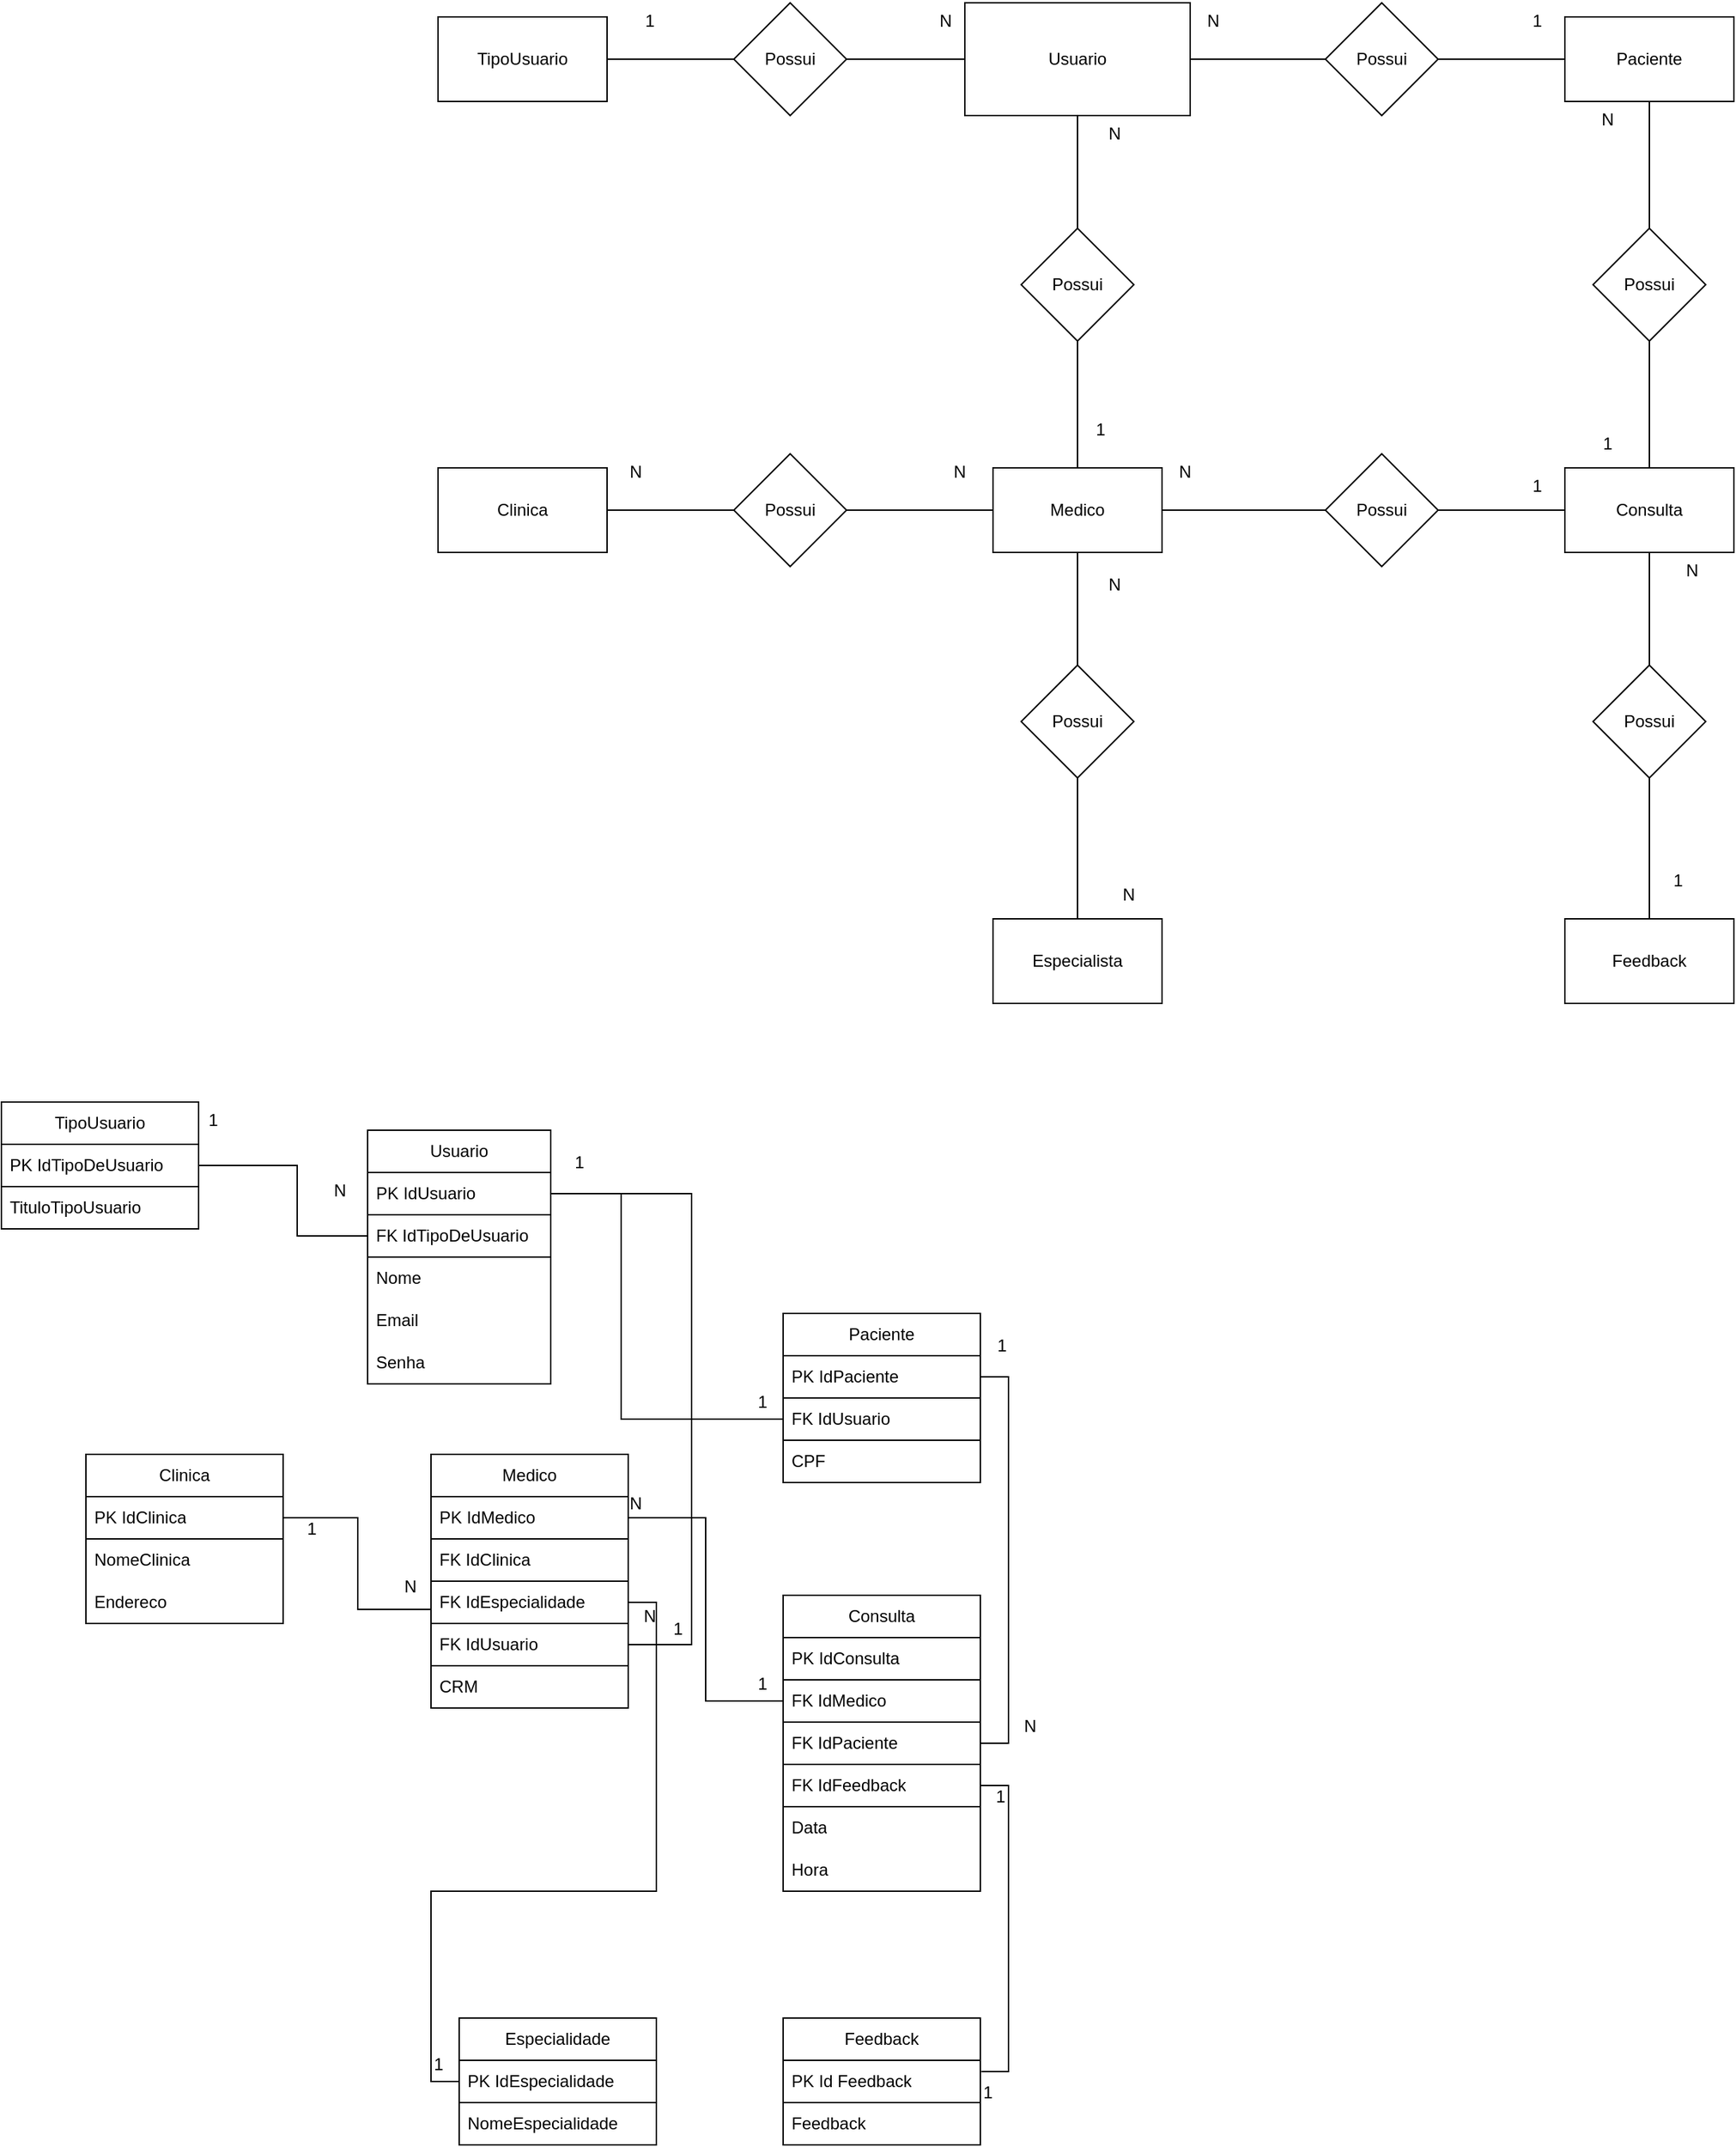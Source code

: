 <mxfile version="21.6.8" type="device">
  <diagram name="Página-1" id="Bhy_pzX2elhrO49gIw-j">
    <mxGraphModel dx="1877" dy="574" grid="1" gridSize="10" guides="1" tooltips="1" connect="1" arrows="1" fold="1" page="1" pageScale="1" pageWidth="827" pageHeight="1169" math="0" shadow="0">
      <root>
        <mxCell id="0" />
        <mxCell id="1" parent="0" />
        <mxCell id="WSUVS9vtkYRrzz9PxhxV-9" style="edgeStyle=orthogonalEdgeStyle;rounded=0;orthogonalLoop=1;jettySize=auto;html=1;entryX=1;entryY=0.5;entryDx=0;entryDy=0;endArrow=none;endFill=0;" parent="1" source="WSUVS9vtkYRrzz9PxhxV-1" target="WSUVS9vtkYRrzz9PxhxV-6" edge="1">
          <mxGeometry relative="1" as="geometry" />
        </mxCell>
        <mxCell id="WSUVS9vtkYRrzz9PxhxV-1" value="Usuario" style="rounded=0;whiteSpace=wrap;html=1;" parent="1" vertex="1">
          <mxGeometry x="334" y="60" width="160" height="80" as="geometry" />
        </mxCell>
        <mxCell id="WSUVS9vtkYRrzz9PxhxV-3" style="edgeStyle=orthogonalEdgeStyle;rounded=0;orthogonalLoop=1;jettySize=auto;html=1;entryX=0.5;entryY=1;entryDx=0;entryDy=0;endArrow=none;endFill=0;" parent="1" source="WSUVS9vtkYRrzz9PxhxV-2" target="WSUVS9vtkYRrzz9PxhxV-1" edge="1">
          <mxGeometry relative="1" as="geometry" />
        </mxCell>
        <mxCell id="WSUVS9vtkYRrzz9PxhxV-2" value="Possui" style="rhombus;whiteSpace=wrap;html=1;" parent="1" vertex="1">
          <mxGeometry x="374" y="220" width="80" height="80" as="geometry" />
        </mxCell>
        <mxCell id="WSUVS9vtkYRrzz9PxhxV-5" style="edgeStyle=orthogonalEdgeStyle;rounded=0;orthogonalLoop=1;jettySize=auto;html=1;entryX=0.5;entryY=1;entryDx=0;entryDy=0;endArrow=none;endFill=0;" parent="1" source="WSUVS9vtkYRrzz9PxhxV-4" target="WSUVS9vtkYRrzz9PxhxV-2" edge="1">
          <mxGeometry relative="1" as="geometry" />
        </mxCell>
        <mxCell id="WSUVS9vtkYRrzz9PxhxV-20" style="edgeStyle=orthogonalEdgeStyle;rounded=0;orthogonalLoop=1;jettySize=auto;html=1;entryX=0;entryY=0.5;entryDx=0;entryDy=0;endArrow=none;endFill=0;" parent="1" source="WSUVS9vtkYRrzz9PxhxV-4" target="WSUVS9vtkYRrzz9PxhxV-19" edge="1">
          <mxGeometry relative="1" as="geometry" />
        </mxCell>
        <mxCell id="WSUVS9vtkYRrzz9PxhxV-4" value="Medico" style="rounded=0;whiteSpace=wrap;html=1;" parent="1" vertex="1">
          <mxGeometry x="354" y="390" width="120" height="60" as="geometry" />
        </mxCell>
        <mxCell id="WSUVS9vtkYRrzz9PxhxV-6" value="Possui" style="rhombus;whiteSpace=wrap;html=1;" parent="1" vertex="1">
          <mxGeometry x="170" y="60" width="80" height="80" as="geometry" />
        </mxCell>
        <mxCell id="WSUVS9vtkYRrzz9PxhxV-8" style="edgeStyle=orthogonalEdgeStyle;rounded=0;orthogonalLoop=1;jettySize=auto;html=1;entryX=0;entryY=0.5;entryDx=0;entryDy=0;endArrow=none;endFill=0;" parent="1" source="WSUVS9vtkYRrzz9PxhxV-7" target="WSUVS9vtkYRrzz9PxhxV-6" edge="1">
          <mxGeometry relative="1" as="geometry" />
        </mxCell>
        <mxCell id="WSUVS9vtkYRrzz9PxhxV-7" value="TipoUsuario" style="rounded=0;whiteSpace=wrap;html=1;" parent="1" vertex="1">
          <mxGeometry x="-40" y="70" width="120" height="60" as="geometry" />
        </mxCell>
        <mxCell id="WSUVS9vtkYRrzz9PxhxV-13" style="edgeStyle=orthogonalEdgeStyle;rounded=0;orthogonalLoop=1;jettySize=auto;html=1;entryX=1;entryY=0.5;entryDx=0;entryDy=0;endArrow=none;endFill=0;" parent="1" source="WSUVS9vtkYRrzz9PxhxV-10" target="WSUVS9vtkYRrzz9PxhxV-1" edge="1">
          <mxGeometry relative="1" as="geometry" />
        </mxCell>
        <mxCell id="WSUVS9vtkYRrzz9PxhxV-10" value="Possui" style="rhombus;whiteSpace=wrap;html=1;" parent="1" vertex="1">
          <mxGeometry x="590" y="60" width="80" height="80" as="geometry" />
        </mxCell>
        <mxCell id="WSUVS9vtkYRrzz9PxhxV-12" value="" style="edgeStyle=orthogonalEdgeStyle;rounded=0;orthogonalLoop=1;jettySize=auto;html=1;endArrow=none;endFill=0;" parent="1" source="WSUVS9vtkYRrzz9PxhxV-11" target="WSUVS9vtkYRrzz9PxhxV-10" edge="1">
          <mxGeometry relative="1" as="geometry" />
        </mxCell>
        <mxCell id="WSUVS9vtkYRrzz9PxhxV-17" style="edgeStyle=orthogonalEdgeStyle;rounded=0;orthogonalLoop=1;jettySize=auto;html=1;entryX=0.5;entryY=0;entryDx=0;entryDy=0;endArrow=none;endFill=0;" parent="1" source="WSUVS9vtkYRrzz9PxhxV-11" target="WSUVS9vtkYRrzz9PxhxV-16" edge="1">
          <mxGeometry relative="1" as="geometry" />
        </mxCell>
        <mxCell id="WSUVS9vtkYRrzz9PxhxV-11" value="Paciente" style="rounded=0;whiteSpace=wrap;html=1;" parent="1" vertex="1">
          <mxGeometry x="760" y="70" width="120" height="60" as="geometry" />
        </mxCell>
        <mxCell id="WSUVS9vtkYRrzz9PxhxV-18" style="edgeStyle=orthogonalEdgeStyle;rounded=0;orthogonalLoop=1;jettySize=auto;html=1;entryX=0.5;entryY=1;entryDx=0;entryDy=0;endArrow=none;endFill=0;" parent="1" source="WSUVS9vtkYRrzz9PxhxV-15" target="WSUVS9vtkYRrzz9PxhxV-16" edge="1">
          <mxGeometry relative="1" as="geometry" />
        </mxCell>
        <mxCell id="WSUVS9vtkYRrzz9PxhxV-21" style="edgeStyle=orthogonalEdgeStyle;rounded=0;orthogonalLoop=1;jettySize=auto;html=1;entryX=1;entryY=0.5;entryDx=0;entryDy=0;endArrow=none;endFill=0;" parent="1" source="WSUVS9vtkYRrzz9PxhxV-15" target="WSUVS9vtkYRrzz9PxhxV-19" edge="1">
          <mxGeometry relative="1" as="geometry" />
        </mxCell>
        <mxCell id="WSUVS9vtkYRrzz9PxhxV-28" style="edgeStyle=orthogonalEdgeStyle;rounded=0;orthogonalLoop=1;jettySize=auto;html=1;endArrow=none;endFill=0;" parent="1" source="WSUVS9vtkYRrzz9PxhxV-15" target="WSUVS9vtkYRrzz9PxhxV-27" edge="1">
          <mxGeometry relative="1" as="geometry" />
        </mxCell>
        <mxCell id="WSUVS9vtkYRrzz9PxhxV-15" value="Consulta" style="rounded=0;whiteSpace=wrap;html=1;" parent="1" vertex="1">
          <mxGeometry x="760" y="390" width="120" height="60" as="geometry" />
        </mxCell>
        <mxCell id="WSUVS9vtkYRrzz9PxhxV-16" value="Possui" style="rhombus;whiteSpace=wrap;html=1;" parent="1" vertex="1">
          <mxGeometry x="780" y="220" width="80" height="80" as="geometry" />
        </mxCell>
        <mxCell id="WSUVS9vtkYRrzz9PxhxV-19" value="Possui" style="rhombus;whiteSpace=wrap;html=1;" parent="1" vertex="1">
          <mxGeometry x="590" y="380" width="80" height="80" as="geometry" />
        </mxCell>
        <mxCell id="WSUVS9vtkYRrzz9PxhxV-24" style="edgeStyle=orthogonalEdgeStyle;rounded=0;orthogonalLoop=1;jettySize=auto;html=1;entryX=0.5;entryY=1;entryDx=0;entryDy=0;endArrow=none;endFill=0;" parent="1" source="WSUVS9vtkYRrzz9PxhxV-22" target="WSUVS9vtkYRrzz9PxhxV-4" edge="1">
          <mxGeometry relative="1" as="geometry" />
        </mxCell>
        <mxCell id="WSUVS9vtkYRrzz9PxhxV-25" style="edgeStyle=orthogonalEdgeStyle;rounded=0;orthogonalLoop=1;jettySize=auto;html=1;entryX=0.5;entryY=0;entryDx=0;entryDy=0;endArrow=none;endFill=0;" parent="1" source="WSUVS9vtkYRrzz9PxhxV-22" target="WSUVS9vtkYRrzz9PxhxV-23" edge="1">
          <mxGeometry relative="1" as="geometry" />
        </mxCell>
        <mxCell id="WSUVS9vtkYRrzz9PxhxV-22" value="Possui" style="rhombus;whiteSpace=wrap;html=1;" parent="1" vertex="1">
          <mxGeometry x="374" y="530" width="80" height="80" as="geometry" />
        </mxCell>
        <mxCell id="WSUVS9vtkYRrzz9PxhxV-23" value="Especialista" style="rounded=0;whiteSpace=wrap;html=1;" parent="1" vertex="1">
          <mxGeometry x="354" y="710" width="120" height="60" as="geometry" />
        </mxCell>
        <mxCell id="WSUVS9vtkYRrzz9PxhxV-26" value="Feedback" style="rounded=0;whiteSpace=wrap;html=1;" parent="1" vertex="1">
          <mxGeometry x="760" y="710" width="120" height="60" as="geometry" />
        </mxCell>
        <mxCell id="WSUVS9vtkYRrzz9PxhxV-29" style="edgeStyle=orthogonalEdgeStyle;rounded=0;orthogonalLoop=1;jettySize=auto;html=1;entryX=0.5;entryY=0;entryDx=0;entryDy=0;endArrow=none;endFill=0;" parent="1" source="WSUVS9vtkYRrzz9PxhxV-27" target="WSUVS9vtkYRrzz9PxhxV-26" edge="1">
          <mxGeometry relative="1" as="geometry" />
        </mxCell>
        <mxCell id="WSUVS9vtkYRrzz9PxhxV-27" value="Possui" style="rhombus;whiteSpace=wrap;html=1;" parent="1" vertex="1">
          <mxGeometry x="780" y="530" width="80" height="80" as="geometry" />
        </mxCell>
        <mxCell id="WSUVS9vtkYRrzz9PxhxV-32" style="edgeStyle=orthogonalEdgeStyle;rounded=0;orthogonalLoop=1;jettySize=auto;html=1;entryX=0;entryY=0.5;entryDx=0;entryDy=0;endArrow=none;endFill=0;" parent="1" source="WSUVS9vtkYRrzz9PxhxV-30" target="WSUVS9vtkYRrzz9PxhxV-31" edge="1">
          <mxGeometry relative="1" as="geometry" />
        </mxCell>
        <mxCell id="WSUVS9vtkYRrzz9PxhxV-30" value="Clinica" style="rounded=0;whiteSpace=wrap;html=1;" parent="1" vertex="1">
          <mxGeometry x="-40" y="390" width="120" height="60" as="geometry" />
        </mxCell>
        <mxCell id="WSUVS9vtkYRrzz9PxhxV-33" style="edgeStyle=orthogonalEdgeStyle;rounded=0;orthogonalLoop=1;jettySize=auto;html=1;entryX=0;entryY=0.5;entryDx=0;entryDy=0;endArrow=none;endFill=0;" parent="1" source="WSUVS9vtkYRrzz9PxhxV-31" target="WSUVS9vtkYRrzz9PxhxV-4" edge="1">
          <mxGeometry relative="1" as="geometry" />
        </mxCell>
        <mxCell id="WSUVS9vtkYRrzz9PxhxV-31" value="Possui" style="rhombus;whiteSpace=wrap;html=1;" parent="1" vertex="1">
          <mxGeometry x="170" y="380" width="80" height="80" as="geometry" />
        </mxCell>
        <mxCell id="WSUVS9vtkYRrzz9PxhxV-35" value="1" style="text;html=1;align=center;verticalAlign=middle;resizable=0;points=[];autosize=1;strokeColor=none;fillColor=none;" parent="1" vertex="1">
          <mxGeometry x="95" y="58" width="30" height="30" as="geometry" />
        </mxCell>
        <mxCell id="WSUVS9vtkYRrzz9PxhxV-36" value="N" style="text;html=1;align=center;verticalAlign=middle;resizable=0;points=[];autosize=1;strokeColor=none;fillColor=none;" parent="1" vertex="1">
          <mxGeometry x="305" y="58" width="30" height="30" as="geometry" />
        </mxCell>
        <mxCell id="WSUVS9vtkYRrzz9PxhxV-37" value="N" style="text;html=1;align=center;verticalAlign=middle;resizable=0;points=[];autosize=1;strokeColor=none;fillColor=none;" parent="1" vertex="1">
          <mxGeometry x="495" y="58" width="30" height="30" as="geometry" />
        </mxCell>
        <mxCell id="WSUVS9vtkYRrzz9PxhxV-38" value="N" style="text;html=1;align=center;verticalAlign=middle;resizable=0;points=[];autosize=1;strokeColor=none;fillColor=none;" parent="1" vertex="1">
          <mxGeometry x="425" y="138" width="30" height="30" as="geometry" />
        </mxCell>
        <mxCell id="WSUVS9vtkYRrzz9PxhxV-39" value="1" style="text;html=1;align=center;verticalAlign=middle;resizable=0;points=[];autosize=1;strokeColor=none;fillColor=none;" parent="1" vertex="1">
          <mxGeometry x="415" y="348" width="30" height="30" as="geometry" />
        </mxCell>
        <mxCell id="WSUVS9vtkYRrzz9PxhxV-40" value="1" style="text;html=1;align=center;verticalAlign=middle;resizable=0;points=[];autosize=1;strokeColor=none;fillColor=none;" parent="1" vertex="1">
          <mxGeometry x="725" y="58" width="30" height="30" as="geometry" />
        </mxCell>
        <mxCell id="WSUVS9vtkYRrzz9PxhxV-41" value="N" style="text;html=1;align=center;verticalAlign=middle;resizable=0;points=[];autosize=1;strokeColor=none;fillColor=none;" parent="1" vertex="1">
          <mxGeometry x="475" y="378" width="30" height="30" as="geometry" />
        </mxCell>
        <mxCell id="WSUVS9vtkYRrzz9PxhxV-42" value="1" style="text;html=1;align=center;verticalAlign=middle;resizable=0;points=[];autosize=1;strokeColor=none;fillColor=none;" parent="1" vertex="1">
          <mxGeometry x="725" y="388" width="30" height="30" as="geometry" />
        </mxCell>
        <mxCell id="WSUVS9vtkYRrzz9PxhxV-43" value="1" style="text;html=1;align=center;verticalAlign=middle;resizable=0;points=[];autosize=1;strokeColor=none;fillColor=none;" parent="1" vertex="1">
          <mxGeometry x="775" y="358" width="30" height="30" as="geometry" />
        </mxCell>
        <mxCell id="WSUVS9vtkYRrzz9PxhxV-44" value="N" style="text;html=1;align=center;verticalAlign=middle;resizable=0;points=[];autosize=1;strokeColor=none;fillColor=none;" parent="1" vertex="1">
          <mxGeometry x="775" y="128" width="30" height="30" as="geometry" />
        </mxCell>
        <mxCell id="WSUVS9vtkYRrzz9PxhxV-45" value="N" style="text;html=1;align=center;verticalAlign=middle;resizable=0;points=[];autosize=1;strokeColor=none;fillColor=none;" parent="1" vertex="1">
          <mxGeometry x="315" y="378" width="30" height="30" as="geometry" />
        </mxCell>
        <mxCell id="WSUVS9vtkYRrzz9PxhxV-46" value="N" style="text;html=1;align=center;verticalAlign=middle;resizable=0;points=[];autosize=1;strokeColor=none;fillColor=none;" parent="1" vertex="1">
          <mxGeometry x="85" y="378" width="30" height="30" as="geometry" />
        </mxCell>
        <mxCell id="WSUVS9vtkYRrzz9PxhxV-48" value="N" style="text;html=1;align=center;verticalAlign=middle;resizable=0;points=[];autosize=1;strokeColor=none;fillColor=none;" parent="1" vertex="1">
          <mxGeometry x="835" y="448" width="30" height="30" as="geometry" />
        </mxCell>
        <mxCell id="WSUVS9vtkYRrzz9PxhxV-49" value="1" style="text;html=1;align=center;verticalAlign=middle;resizable=0;points=[];autosize=1;strokeColor=none;fillColor=none;" parent="1" vertex="1">
          <mxGeometry x="825" y="668" width="30" height="30" as="geometry" />
        </mxCell>
        <mxCell id="WSUVS9vtkYRrzz9PxhxV-50" value="N" style="text;html=1;align=center;verticalAlign=middle;resizable=0;points=[];autosize=1;strokeColor=none;fillColor=none;" parent="1" vertex="1">
          <mxGeometry x="435" y="678" width="30" height="30" as="geometry" />
        </mxCell>
        <mxCell id="WSUVS9vtkYRrzz9PxhxV-52" value="N" style="text;html=1;align=center;verticalAlign=middle;resizable=0;points=[];autosize=1;strokeColor=none;fillColor=none;" parent="1" vertex="1">
          <mxGeometry x="425" y="458" width="30" height="30" as="geometry" />
        </mxCell>
        <mxCell id="WSUVS9vtkYRrzz9PxhxV-87" value="TipoUsuario" style="swimlane;fontStyle=0;childLayout=stackLayout;horizontal=1;startSize=30;horizontalStack=0;resizeParent=1;resizeParentMax=0;resizeLast=0;collapsible=1;marginBottom=0;whiteSpace=wrap;html=1;" parent="1" vertex="1">
          <mxGeometry x="-350" y="840" width="140" height="90" as="geometry">
            <mxRectangle x="-350" y="840" width="100" height="30" as="alternateBounds" />
          </mxGeometry>
        </mxCell>
        <mxCell id="WSUVS9vtkYRrzz9PxhxV-88" value="PK IdTipoDeUsuario" style="text;strokeColor=default;fillColor=none;align=left;verticalAlign=middle;spacingLeft=4;spacingRight=4;overflow=hidden;points=[[0,0.5],[1,0.5]];portConstraint=eastwest;rotatable=0;whiteSpace=wrap;html=1;" parent="WSUVS9vtkYRrzz9PxhxV-87" vertex="1">
          <mxGeometry y="30" width="140" height="30" as="geometry" />
        </mxCell>
        <mxCell id="fLl9JybSIWgbCjOgpv4W-10" value="TituloTipoUsuario" style="text;strokeColor=none;fillColor=none;align=left;verticalAlign=middle;spacingLeft=4;spacingRight=4;overflow=hidden;points=[[0,0.5],[1,0.5]];portConstraint=eastwest;rotatable=0;whiteSpace=wrap;html=1;" parent="WSUVS9vtkYRrzz9PxhxV-87" vertex="1">
          <mxGeometry y="60" width="140" height="30" as="geometry" />
        </mxCell>
        <mxCell id="fLl9JybSIWgbCjOgpv4W-1" style="edgeStyle=orthogonalEdgeStyle;rounded=0;orthogonalLoop=1;jettySize=auto;html=1;entryX=1;entryY=0.5;entryDx=0;entryDy=0;exitX=1;exitY=0.5;exitDx=0;exitDy=0;endArrow=none;endFill=0;" parent="1" source="WSUVS9vtkYRrzz9PxhxV-92" target="NGkGT-JZUm9Fq3I3LXOA-6" edge="1">
          <mxGeometry relative="1" as="geometry">
            <Array as="points">
              <mxPoint x="140" y="905" />
              <mxPoint x="140" y="1225" />
            </Array>
          </mxGeometry>
        </mxCell>
        <mxCell id="fLl9JybSIWgbCjOgpv4W-2" style="edgeStyle=orthogonalEdgeStyle;rounded=0;orthogonalLoop=1;jettySize=auto;html=1;exitX=0;exitY=0.5;exitDx=0;exitDy=0;endArrow=none;endFill=0;entryX=1;entryY=0.5;entryDx=0;entryDy=0;" parent="1" source="WSUVS9vtkYRrzz9PxhxV-93" target="WSUVS9vtkYRrzz9PxhxV-88" edge="1">
          <mxGeometry relative="1" as="geometry">
            <mxPoint x="-90.03" y="904.1" as="sourcePoint" />
            <mxPoint x="-219.62" y="879.93" as="targetPoint" />
            <Array as="points">
              <mxPoint x="-140" y="935" />
              <mxPoint x="-140" y="885" />
              <mxPoint x="-170" y="885" />
            </Array>
          </mxGeometry>
        </mxCell>
        <mxCell id="WSUVS9vtkYRrzz9PxhxV-91" value="Usuario" style="swimlane;fontStyle=0;childLayout=stackLayout;horizontal=1;startSize=30;horizontalStack=0;resizeParent=1;resizeParentMax=0;resizeLast=0;collapsible=1;marginBottom=0;whiteSpace=wrap;html=1;" parent="1" vertex="1">
          <mxGeometry x="-90" y="860" width="130" height="180" as="geometry">
            <mxRectangle x="-300" y="860" width="80" height="30" as="alternateBounds" />
          </mxGeometry>
        </mxCell>
        <mxCell id="WSUVS9vtkYRrzz9PxhxV-92" value="PK IdUsuario" style="text;strokeColor=default;fillColor=none;align=left;verticalAlign=middle;spacingLeft=4;spacingRight=4;overflow=hidden;points=[[0,0.5],[1,0.5]];portConstraint=eastwest;rotatable=0;whiteSpace=wrap;html=1;" parent="WSUVS9vtkYRrzz9PxhxV-91" vertex="1">
          <mxGeometry y="30" width="130" height="30" as="geometry" />
        </mxCell>
        <mxCell id="WSUVS9vtkYRrzz9PxhxV-93" value="FK IdTipoDeUsuario" style="text;strokeColor=default;fillColor=none;align=left;verticalAlign=middle;spacingLeft=4;spacingRight=4;overflow=hidden;points=[[0,0.5],[1,0.5]];portConstraint=eastwest;rotatable=0;whiteSpace=wrap;html=1;" parent="WSUVS9vtkYRrzz9PxhxV-91" vertex="1">
          <mxGeometry y="60" width="130" height="30" as="geometry" />
        </mxCell>
        <mxCell id="fLl9JybSIWgbCjOgpv4W-13" value="Nome" style="text;strokeColor=none;fillColor=none;align=left;verticalAlign=middle;spacingLeft=4;spacingRight=4;overflow=hidden;points=[[0,0.5],[1,0.5]];portConstraint=eastwest;rotatable=0;whiteSpace=wrap;html=1;" parent="WSUVS9vtkYRrzz9PxhxV-91" vertex="1">
          <mxGeometry y="90" width="130" height="30" as="geometry" />
        </mxCell>
        <mxCell id="fLl9JybSIWgbCjOgpv4W-14" value="Email" style="text;strokeColor=none;fillColor=none;align=left;verticalAlign=middle;spacingLeft=4;spacingRight=4;overflow=hidden;points=[[0,0.5],[1,0.5]];portConstraint=eastwest;rotatable=0;whiteSpace=wrap;html=1;" parent="WSUVS9vtkYRrzz9PxhxV-91" vertex="1">
          <mxGeometry y="120" width="130" height="30" as="geometry" />
        </mxCell>
        <mxCell id="NGkGT-JZUm9Fq3I3LXOA-13" value="Senha" style="text;strokeColor=none;fillColor=none;align=left;verticalAlign=middle;spacingLeft=4;spacingRight=4;overflow=hidden;points=[[0,0.5],[1,0.5]];portConstraint=eastwest;rotatable=0;whiteSpace=wrap;html=1;" parent="WSUVS9vtkYRrzz9PxhxV-91" vertex="1">
          <mxGeometry y="150" width="130" height="30" as="geometry" />
        </mxCell>
        <mxCell id="WSUVS9vtkYRrzz9PxhxV-123" style="edgeStyle=orthogonalEdgeStyle;rounded=0;orthogonalLoop=1;jettySize=auto;html=1;entryX=1;entryY=0.5;entryDx=0;entryDy=0;exitX=1;exitY=0.5;exitDx=0;exitDy=0;endArrow=none;endFill=0;" parent="1" source="WSUVS9vtkYRrzz9PxhxV-96" target="WSUVS9vtkYRrzz9PxhxV-126" edge="1">
          <mxGeometry relative="1" as="geometry" />
        </mxCell>
        <mxCell id="fLl9JybSIWgbCjOgpv4W-3" style="edgeStyle=orthogonalEdgeStyle;rounded=0;orthogonalLoop=1;jettySize=auto;html=1;entryX=1;entryY=0.5;entryDx=0;entryDy=0;endArrow=none;endFill=0;exitX=0;exitY=0.5;exitDx=0;exitDy=0;" parent="1" source="WSUVS9vtkYRrzz9PxhxV-97" target="WSUVS9vtkYRrzz9PxhxV-92" edge="1">
          <mxGeometry relative="1" as="geometry">
            <Array as="points">
              <mxPoint x="90" y="1065" />
              <mxPoint x="90" y="905" />
            </Array>
          </mxGeometry>
        </mxCell>
        <mxCell id="WSUVS9vtkYRrzz9PxhxV-95" value="Paciente" style="swimlane;fontStyle=0;childLayout=stackLayout;horizontal=1;startSize=30;horizontalStack=0;resizeParent=1;resizeParentMax=0;resizeLast=0;collapsible=1;marginBottom=0;whiteSpace=wrap;html=1;" parent="1" vertex="1">
          <mxGeometry x="205" y="990" width="140" height="120" as="geometry">
            <mxRectangle x="205" y="990" width="90" height="30" as="alternateBounds" />
          </mxGeometry>
        </mxCell>
        <mxCell id="WSUVS9vtkYRrzz9PxhxV-96" value="PK IdPaciente" style="text;strokeColor=default;fillColor=none;align=left;verticalAlign=middle;spacingLeft=4;spacingRight=4;overflow=hidden;points=[[0,0.5],[1,0.5]];portConstraint=eastwest;rotatable=0;whiteSpace=wrap;html=1;" parent="WSUVS9vtkYRrzz9PxhxV-95" vertex="1">
          <mxGeometry y="30" width="140" height="30" as="geometry" />
        </mxCell>
        <mxCell id="WSUVS9vtkYRrzz9PxhxV-97" value="FK IdUsuario" style="text;strokeColor=default;fillColor=none;align=left;verticalAlign=middle;spacingLeft=4;spacingRight=4;overflow=hidden;points=[[0,0.5],[1,0.5]];portConstraint=eastwest;rotatable=0;whiteSpace=wrap;html=1;" parent="WSUVS9vtkYRrzz9PxhxV-95" vertex="1">
          <mxGeometry y="60" width="140" height="30" as="geometry" />
        </mxCell>
        <mxCell id="NGkGT-JZUm9Fq3I3LXOA-14" value="CPF" style="text;strokeColor=default;fillColor=none;align=left;verticalAlign=middle;spacingLeft=4;spacingRight=4;overflow=hidden;points=[[0,0.5],[1,0.5]];portConstraint=eastwest;rotatable=0;whiteSpace=wrap;html=1;" parent="WSUVS9vtkYRrzz9PxhxV-95" vertex="1">
          <mxGeometry y="90" width="140" height="30" as="geometry" />
        </mxCell>
        <mxCell id="WSUVS9vtkYRrzz9PxhxV-127" style="edgeStyle=orthogonalEdgeStyle;rounded=0;orthogonalLoop=1;jettySize=auto;html=1;entryX=0;entryY=0.5;entryDx=0;entryDy=0;exitX=1;exitY=0.5;exitDx=0;exitDy=0;endArrow=none;endFill=0;" parent="1" source="fLl9JybSIWgbCjOgpv4W-28" target="WSUVS9vtkYRrzz9PxhxV-112" edge="1">
          <mxGeometry relative="1" as="geometry">
            <Array as="points">
              <mxPoint x="115" y="1195" />
              <mxPoint x="115" y="1400" />
              <mxPoint x="-45" y="1400" />
              <mxPoint x="-45" y="1535" />
            </Array>
          </mxGeometry>
        </mxCell>
        <mxCell id="WSUVS9vtkYRrzz9PxhxV-128" style="edgeStyle=orthogonalEdgeStyle;rounded=0;orthogonalLoop=1;jettySize=auto;html=1;entryX=1;entryY=0.5;entryDx=0;entryDy=0;exitX=-0.007;exitY=0.089;exitDx=0;exitDy=0;exitPerimeter=0;endArrow=none;endFill=0;" parent="1" target="WSUVS9vtkYRrzz9PxhxV-104" edge="1">
          <mxGeometry relative="1" as="geometry">
            <mxPoint x="-45.0" y="1100.68" as="sourcePoint" />
            <mxPoint x="-148.32" y="1105.96" as="targetPoint" />
            <Array as="points">
              <mxPoint x="-45" y="1200" />
              <mxPoint x="-97" y="1200" />
              <mxPoint x="-97" y="1135" />
            </Array>
          </mxGeometry>
        </mxCell>
        <mxCell id="WSUVS9vtkYRrzz9PxhxV-99" value="Medico" style="swimlane;fontStyle=0;childLayout=stackLayout;horizontal=1;startSize=30;horizontalStack=0;resizeParent=1;resizeParentMax=0;resizeLast=0;collapsible=1;marginBottom=0;whiteSpace=wrap;html=1;" parent="1" vertex="1">
          <mxGeometry x="-45" y="1090" width="140" height="180" as="geometry">
            <mxRectangle x="-45" y="1090" width="80" height="30" as="alternateBounds" />
          </mxGeometry>
        </mxCell>
        <mxCell id="WSUVS9vtkYRrzz9PxhxV-100" value="PK IdMedico" style="text;strokeColor=default;fillColor=none;align=left;verticalAlign=middle;spacingLeft=4;spacingRight=4;overflow=hidden;points=[[0,0.5],[1,0.5]];portConstraint=eastwest;rotatable=0;whiteSpace=wrap;html=1;" parent="WSUVS9vtkYRrzz9PxhxV-99" vertex="1">
          <mxGeometry y="30" width="140" height="30" as="geometry" />
        </mxCell>
        <mxCell id="fLl9JybSIWgbCjOgpv4W-22" value="FK IdClinica" style="text;strokeColor=default;fillColor=none;align=left;verticalAlign=middle;spacingLeft=4;spacingRight=4;overflow=hidden;points=[[0,0.5],[1,0.5]];portConstraint=eastwest;rotatable=0;whiteSpace=wrap;html=1;" parent="WSUVS9vtkYRrzz9PxhxV-99" vertex="1">
          <mxGeometry y="60" width="140" height="30" as="geometry" />
        </mxCell>
        <mxCell id="fLl9JybSIWgbCjOgpv4W-28" value="FK IdEspecialidade" style="text;strokeColor=default;fillColor=none;align=left;verticalAlign=middle;spacingLeft=4;spacingRight=4;overflow=hidden;points=[[0,0.5],[1,0.5]];portConstraint=eastwest;rotatable=0;whiteSpace=wrap;html=1;" parent="WSUVS9vtkYRrzz9PxhxV-99" vertex="1">
          <mxGeometry y="90" width="140" height="30" as="geometry" />
        </mxCell>
        <mxCell id="NGkGT-JZUm9Fq3I3LXOA-6" value="FK IdUsuario" style="text;strokeColor=default;fillColor=none;align=left;verticalAlign=middle;spacingLeft=4;spacingRight=4;overflow=hidden;points=[[0,0.5],[1,0.5]];portConstraint=eastwest;rotatable=0;whiteSpace=wrap;html=1;" parent="WSUVS9vtkYRrzz9PxhxV-99" vertex="1">
          <mxGeometry y="120" width="140" height="30" as="geometry" />
        </mxCell>
        <mxCell id="fLl9JybSIWgbCjOgpv4W-18" value="CRM" style="text;strokeColor=none;fillColor=none;align=left;verticalAlign=middle;spacingLeft=4;spacingRight=4;overflow=hidden;points=[[0,0.5],[1,0.5]];portConstraint=eastwest;rotatable=0;whiteSpace=wrap;html=1;" parent="WSUVS9vtkYRrzz9PxhxV-99" vertex="1">
          <mxGeometry y="150" width="140" height="30" as="geometry" />
        </mxCell>
        <mxCell id="WSUVS9vtkYRrzz9PxhxV-103" value="Clinica" style="swimlane;fontStyle=0;childLayout=stackLayout;horizontal=1;startSize=30;horizontalStack=0;resizeParent=1;resizeParentMax=0;resizeLast=0;collapsible=1;marginBottom=0;whiteSpace=wrap;html=1;" parent="1" vertex="1">
          <mxGeometry x="-290" y="1090" width="140" height="120" as="geometry" />
        </mxCell>
        <mxCell id="WSUVS9vtkYRrzz9PxhxV-104" value="PK IdClinica" style="text;strokeColor=default;fillColor=none;align=left;verticalAlign=middle;spacingLeft=4;spacingRight=4;overflow=hidden;points=[[0,0.5],[1,0.5]];portConstraint=eastwest;rotatable=0;whiteSpace=wrap;html=1;" parent="WSUVS9vtkYRrzz9PxhxV-103" vertex="1">
          <mxGeometry y="30" width="140" height="30" as="geometry" />
        </mxCell>
        <mxCell id="WSUVS9vtkYRrzz9PxhxV-106" value="NomeClinica" style="text;strokeColor=none;fillColor=none;align=left;verticalAlign=middle;spacingLeft=4;spacingRight=4;overflow=hidden;points=[[0,0.5],[1,0.5]];portConstraint=eastwest;rotatable=0;whiteSpace=wrap;html=1;" parent="WSUVS9vtkYRrzz9PxhxV-103" vertex="1">
          <mxGeometry y="60" width="140" height="30" as="geometry" />
        </mxCell>
        <mxCell id="WSUVS9vtkYRrzz9PxhxV-105" value="Endereco" style="text;strokeColor=none;fillColor=none;align=left;verticalAlign=middle;spacingLeft=4;spacingRight=4;overflow=hidden;points=[[0,0.5],[1,0.5]];portConstraint=eastwest;rotatable=0;whiteSpace=wrap;html=1;" parent="WSUVS9vtkYRrzz9PxhxV-103" vertex="1">
          <mxGeometry y="90" width="140" height="30" as="geometry" />
        </mxCell>
        <mxCell id="WSUVS9vtkYRrzz9PxhxV-125" style="edgeStyle=orthogonalEdgeStyle;rounded=0;orthogonalLoop=1;jettySize=auto;html=1;entryX=1.005;entryY=0.267;entryDx=0;entryDy=0;entryPerimeter=0;exitX=1;exitY=0.5;exitDx=0;exitDy=0;endArrow=none;endFill=0;" parent="1" source="NGkGT-JZUm9Fq3I3LXOA-11" target="WSUVS9vtkYRrzz9PxhxV-116" edge="1">
          <mxGeometry relative="1" as="geometry" />
        </mxCell>
        <mxCell id="WSUVS9vtkYRrzz9PxhxV-107" value="Consulta" style="swimlane;fontStyle=0;childLayout=stackLayout;horizontal=1;startSize=30;horizontalStack=0;resizeParent=1;resizeParentMax=0;resizeLast=0;collapsible=1;marginBottom=0;whiteSpace=wrap;html=1;" parent="1" vertex="1">
          <mxGeometry x="205" y="1190" width="140" height="210" as="geometry">
            <mxRectangle x="205" y="1190" width="90" height="30" as="alternateBounds" />
          </mxGeometry>
        </mxCell>
        <mxCell id="WSUVS9vtkYRrzz9PxhxV-108" value="PK IdConsulta" style="text;strokeColor=default;fillColor=none;align=left;verticalAlign=middle;spacingLeft=4;spacingRight=4;overflow=hidden;points=[[0,0.5],[1,0.5]];portConstraint=eastwest;rotatable=0;whiteSpace=wrap;html=1;" parent="WSUVS9vtkYRrzz9PxhxV-107" vertex="1">
          <mxGeometry y="30" width="140" height="30" as="geometry" />
        </mxCell>
        <mxCell id="WSUVS9vtkYRrzz9PxhxV-109" value="FK IdMedico" style="text;strokeColor=default;fillColor=none;align=left;verticalAlign=middle;spacingLeft=4;spacingRight=4;overflow=hidden;points=[[0,0.5],[1,0.5]];portConstraint=eastwest;rotatable=0;whiteSpace=wrap;html=1;" parent="WSUVS9vtkYRrzz9PxhxV-107" vertex="1">
          <mxGeometry y="60" width="140" height="30" as="geometry" />
        </mxCell>
        <mxCell id="WSUVS9vtkYRrzz9PxhxV-126" value="FK IdPaciente" style="text;strokeColor=default;fillColor=none;align=left;verticalAlign=middle;spacingLeft=4;spacingRight=4;overflow=hidden;points=[[0,0.5],[1,0.5]];portConstraint=eastwest;rotatable=0;whiteSpace=wrap;html=1;" parent="WSUVS9vtkYRrzz9PxhxV-107" vertex="1">
          <mxGeometry y="90" width="140" height="30" as="geometry" />
        </mxCell>
        <mxCell id="NGkGT-JZUm9Fq3I3LXOA-11" value="FK IdFeedback" style="text;strokeColor=default;fillColor=none;align=left;verticalAlign=middle;spacingLeft=4;spacingRight=4;overflow=hidden;points=[[0,0.5],[1,0.5]];portConstraint=eastwest;rotatable=0;whiteSpace=wrap;html=1;" parent="WSUVS9vtkYRrzz9PxhxV-107" vertex="1">
          <mxGeometry y="120" width="140" height="30" as="geometry" />
        </mxCell>
        <mxCell id="fLl9JybSIWgbCjOgpv4W-23" value="Data" style="text;strokeColor=none;fillColor=none;align=left;verticalAlign=middle;spacingLeft=4;spacingRight=4;overflow=hidden;points=[[0,0.5],[1,0.5]];portConstraint=eastwest;rotatable=0;whiteSpace=wrap;html=1;" parent="WSUVS9vtkYRrzz9PxhxV-107" vertex="1">
          <mxGeometry y="150" width="140" height="30" as="geometry" />
        </mxCell>
        <mxCell id="fLl9JybSIWgbCjOgpv4W-24" value="Hora" style="text;strokeColor=none;fillColor=none;align=left;verticalAlign=middle;spacingLeft=4;spacingRight=4;overflow=hidden;points=[[0,0.5],[1,0.5]];portConstraint=eastwest;rotatable=0;whiteSpace=wrap;html=1;" parent="WSUVS9vtkYRrzz9PxhxV-107" vertex="1">
          <mxGeometry y="180" width="140" height="30" as="geometry" />
        </mxCell>
        <mxCell id="WSUVS9vtkYRrzz9PxhxV-111" value="Especialidade" style="swimlane;fontStyle=0;childLayout=stackLayout;horizontal=1;startSize=30;horizontalStack=0;resizeParent=1;resizeParentMax=0;resizeLast=0;collapsible=1;marginBottom=0;whiteSpace=wrap;html=1;" parent="1" vertex="1">
          <mxGeometry x="-25" y="1490" width="140" height="90" as="geometry" />
        </mxCell>
        <mxCell id="WSUVS9vtkYRrzz9PxhxV-112" value="PK IdEspecialidade" style="text;strokeColor=default;fillColor=none;align=left;verticalAlign=middle;spacingLeft=4;spacingRight=4;overflow=hidden;points=[[0,0.5],[1,0.5]];portConstraint=eastwest;rotatable=0;whiteSpace=wrap;html=1;" parent="WSUVS9vtkYRrzz9PxhxV-111" vertex="1">
          <mxGeometry y="30" width="140" height="30" as="geometry" />
        </mxCell>
        <mxCell id="WSUVS9vtkYRrzz9PxhxV-113" value="NomeEspecialidade" style="text;strokeColor=none;fillColor=none;align=left;verticalAlign=middle;spacingLeft=4;spacingRight=4;overflow=hidden;points=[[0,0.5],[1,0.5]];portConstraint=eastwest;rotatable=0;whiteSpace=wrap;html=1;" parent="WSUVS9vtkYRrzz9PxhxV-111" vertex="1">
          <mxGeometry y="60" width="140" height="30" as="geometry" />
        </mxCell>
        <mxCell id="WSUVS9vtkYRrzz9PxhxV-115" value="Feedback" style="swimlane;fontStyle=0;childLayout=stackLayout;horizontal=1;startSize=30;horizontalStack=0;resizeParent=1;resizeParentMax=0;resizeLast=0;collapsible=1;marginBottom=0;whiteSpace=wrap;html=1;" parent="1" vertex="1">
          <mxGeometry x="205" y="1490" width="140" height="90" as="geometry" />
        </mxCell>
        <mxCell id="WSUVS9vtkYRrzz9PxhxV-116" value="PK Id Feedback" style="text;strokeColor=default;fillColor=none;align=left;verticalAlign=middle;spacingLeft=4;spacingRight=4;overflow=hidden;points=[[0,0.5],[1,0.5]];portConstraint=eastwest;rotatable=0;whiteSpace=wrap;html=1;" parent="WSUVS9vtkYRrzz9PxhxV-115" vertex="1">
          <mxGeometry y="30" width="140" height="30" as="geometry" />
        </mxCell>
        <mxCell id="WSUVS9vtkYRrzz9PxhxV-117" value="Feedback" style="text;strokeColor=none;fillColor=none;align=left;verticalAlign=middle;spacingLeft=4;spacingRight=4;overflow=hidden;points=[[0,0.5],[1,0.5]];portConstraint=eastwest;rotatable=0;whiteSpace=wrap;html=1;" parent="WSUVS9vtkYRrzz9PxhxV-115" vertex="1">
          <mxGeometry y="60" width="140" height="30" as="geometry" />
        </mxCell>
        <mxCell id="NGkGT-JZUm9Fq3I3LXOA-7" style="edgeStyle=orthogonalEdgeStyle;rounded=0;orthogonalLoop=1;jettySize=auto;html=1;entryX=0;entryY=0.5;entryDx=0;entryDy=0;endArrow=none;endFill=0;" parent="1" source="WSUVS9vtkYRrzz9PxhxV-100" target="WSUVS9vtkYRrzz9PxhxV-109" edge="1">
          <mxGeometry relative="1" as="geometry" />
        </mxCell>
        <mxCell id="NGkGT-JZUm9Fq3I3LXOA-15" value="1" style="text;html=1;align=center;verticalAlign=middle;resizable=0;points=[];autosize=1;strokeColor=none;fillColor=none;" parent="1" vertex="1">
          <mxGeometry x="-215" y="838" width="30" height="30" as="geometry" />
        </mxCell>
        <mxCell id="NGkGT-JZUm9Fq3I3LXOA-16" value="N" style="text;html=1;align=center;verticalAlign=middle;resizable=0;points=[];autosize=1;strokeColor=none;fillColor=none;" parent="1" vertex="1">
          <mxGeometry x="-125" y="888" width="30" height="30" as="geometry" />
        </mxCell>
        <mxCell id="NGkGT-JZUm9Fq3I3LXOA-17" value="1" style="text;html=1;align=center;verticalAlign=middle;resizable=0;points=[];autosize=1;strokeColor=none;fillColor=none;" parent="1" vertex="1">
          <mxGeometry x="45" y="868" width="30" height="30" as="geometry" />
        </mxCell>
        <mxCell id="NGkGT-JZUm9Fq3I3LXOA-18" value="1" style="text;html=1;align=center;verticalAlign=middle;resizable=0;points=[];autosize=1;strokeColor=none;fillColor=none;" parent="1" vertex="1">
          <mxGeometry x="175" y="1038" width="30" height="30" as="geometry" />
        </mxCell>
        <mxCell id="NGkGT-JZUm9Fq3I3LXOA-21" value="N" style="text;html=1;align=center;verticalAlign=middle;resizable=0;points=[];autosize=1;strokeColor=none;fillColor=none;" parent="1" vertex="1">
          <mxGeometry x="95" y="1190" width="30" height="30" as="geometry" />
        </mxCell>
        <mxCell id="NGkGT-JZUm9Fq3I3LXOA-23" value="N" style="text;html=1;align=center;verticalAlign=middle;resizable=0;points=[];autosize=1;strokeColor=none;fillColor=none;" parent="1" vertex="1">
          <mxGeometry x="85" y="1110" width="30" height="30" as="geometry" />
        </mxCell>
        <mxCell id="NGkGT-JZUm9Fq3I3LXOA-25" value="1" style="text;html=1;align=center;verticalAlign=middle;resizable=0;points=[];autosize=1;strokeColor=none;fillColor=none;" parent="1" vertex="1">
          <mxGeometry x="175" y="1238" width="30" height="30" as="geometry" />
        </mxCell>
        <mxCell id="NGkGT-JZUm9Fq3I3LXOA-26" value="1" style="text;html=1;align=center;verticalAlign=middle;resizable=0;points=[];autosize=1;strokeColor=none;fillColor=none;" parent="1" vertex="1">
          <mxGeometry x="345" y="998" width="30" height="30" as="geometry" />
        </mxCell>
        <mxCell id="NGkGT-JZUm9Fq3I3LXOA-27" value="N" style="text;html=1;align=center;verticalAlign=middle;resizable=0;points=[];autosize=1;strokeColor=none;fillColor=none;" parent="1" vertex="1">
          <mxGeometry x="365" y="1268" width="30" height="30" as="geometry" />
        </mxCell>
        <mxCell id="NGkGT-JZUm9Fq3I3LXOA-28" value="1" style="text;html=1;align=center;verticalAlign=middle;resizable=0;points=[];autosize=1;strokeColor=none;fillColor=none;" parent="1" vertex="1">
          <mxGeometry x="335" y="1528" width="30" height="30" as="geometry" />
        </mxCell>
        <mxCell id="NGkGT-JZUm9Fq3I3LXOA-29" value="1" style="text;html=1;align=center;verticalAlign=middle;resizable=0;points=[];autosize=1;strokeColor=none;fillColor=none;" parent="1" vertex="1">
          <mxGeometry x="344" y="1318" width="30" height="30" as="geometry" />
        </mxCell>
        <mxCell id="NGkGT-JZUm9Fq3I3LXOA-30" value="1" style="text;html=1;align=center;verticalAlign=middle;resizable=0;points=[];autosize=1;strokeColor=none;fillColor=none;" parent="1" vertex="1">
          <mxGeometry x="-55" y="1508" width="30" height="30" as="geometry" />
        </mxCell>
        <mxCell id="NGkGT-JZUm9Fq3I3LXOA-31" value="1" style="text;html=1;align=center;verticalAlign=middle;resizable=0;points=[];autosize=1;strokeColor=none;fillColor=none;" parent="1" vertex="1">
          <mxGeometry x="-145" y="1128" width="30" height="30" as="geometry" />
        </mxCell>
        <mxCell id="NGkGT-JZUm9Fq3I3LXOA-32" value="N" style="text;html=1;align=center;verticalAlign=middle;resizable=0;points=[];autosize=1;strokeColor=none;fillColor=none;" parent="1" vertex="1">
          <mxGeometry x="-75" y="1169" width="30" height="30" as="geometry" />
        </mxCell>
        <mxCell id="NGkGT-JZUm9Fq3I3LXOA-33" value="1" style="text;html=1;align=center;verticalAlign=middle;resizable=0;points=[];autosize=1;strokeColor=none;fillColor=none;" parent="1" vertex="1">
          <mxGeometry x="115" y="1199" width="30" height="30" as="geometry" />
        </mxCell>
      </root>
    </mxGraphModel>
  </diagram>
</mxfile>
